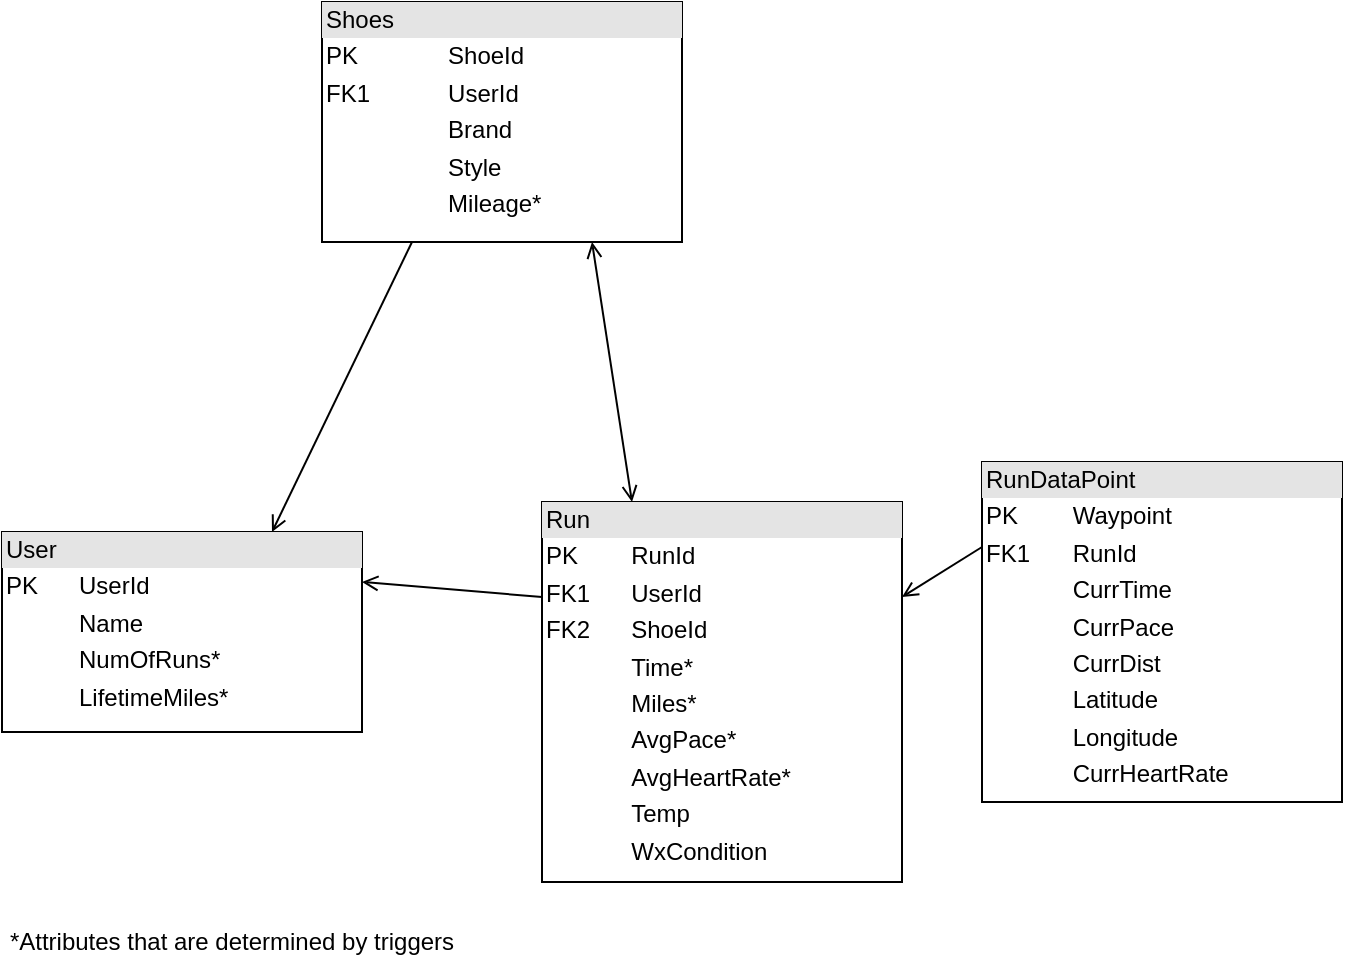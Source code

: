 <mxGraphModel dx="621" dy="647" grid="1" gridSize="10" guides="1" tooltips="1" connect="1" arrows="1" fold="1" page="1" pageScale="1" pageWidth="850" pageHeight="1100" background="#ffffff"><root><mxCell id="0"/><mxCell id="1" parent="0"/><mxCell id="5" value="&lt;div style=&quot;box-sizing: border-box ; width: 100% ; background: #e4e4e4 ; padding: 2px&quot;&gt;User&lt;/div&gt;&lt;table style=&quot;width: 100% ; font-size: 1em&quot; cellpadding=&quot;2&quot; cellspacing=&quot;0&quot;&gt;&lt;tbody&gt;&lt;tr&gt;&lt;td&gt;PK&lt;/td&gt;&lt;td&gt;UserId&lt;/td&gt;&lt;/tr&gt;&lt;tr&gt;&lt;td&gt;&lt;br&gt;&lt;/td&gt;&lt;td&gt;Name&lt;/td&gt;&lt;/tr&gt;&lt;tr&gt;&lt;td&gt;&lt;/td&gt;&lt;td&gt;NumOfRuns*&lt;br&gt;&lt;/td&gt;&lt;/tr&gt;&lt;tr&gt;&lt;td&gt;&lt;br&gt;&lt;/td&gt;&lt;td&gt;LifetimeMiles*&lt;/td&gt;&lt;/tr&gt;&lt;/tbody&gt;&lt;/table&gt;&lt;br&gt;" style="verticalAlign=top;align=left;overflow=fill;html=1;fillColor=#ffffff;" parent="1" vertex="1"><mxGeometry x="80" y="395" width="180" height="100" as="geometry"/></mxCell><mxCell id="6" value="&lt;div style=&quot;box-sizing: border-box ; width: 100% ; background: #e4e4e4 ; padding: 2px&quot;&gt;Run&lt;/div&gt;&lt;table style=&quot;width: 100% ; font-size: 1em&quot; cellpadding=&quot;2&quot; cellspacing=&quot;0&quot;&gt;&lt;tbody&gt;&lt;tr&gt;&lt;td&gt;PK&lt;/td&gt;&lt;td&gt;RunId&lt;/td&gt;&lt;/tr&gt;&lt;tr&gt;&lt;td&gt;FK1&lt;/td&gt;&lt;td&gt;UserId&lt;/td&gt;&lt;/tr&gt;&lt;tr&gt;&lt;td&gt;FK2&lt;/td&gt;&lt;td&gt;ShoeId&lt;/td&gt;&lt;/tr&gt;&lt;tr&gt;&lt;td&gt;&lt;/td&gt;&lt;td&gt;Time*&lt;br&gt;&lt;/td&gt;&lt;/tr&gt;&lt;tr&gt;&lt;td&gt;&lt;br&gt;&lt;/td&gt;&lt;td&gt;Miles*&lt;/td&gt;&lt;/tr&gt;&lt;tr&gt;&lt;td&gt;&lt;br&gt;&lt;/td&gt;&lt;td&gt;AvgPace*&lt;/td&gt;&lt;/tr&gt;&lt;tr&gt;&lt;td&gt;&lt;br&gt;&lt;/td&gt;&lt;td&gt;AvgHeartRate*&lt;/td&gt;&lt;/tr&gt;&lt;tr&gt;&lt;td&gt;&lt;br&gt;&lt;/td&gt;&lt;td&gt;Temp&lt;/td&gt;&lt;/tr&gt;&lt;tr&gt;&lt;td&gt;&lt;br&gt;&lt;/td&gt;&lt;td&gt;WxCondition&lt;/td&gt;&lt;/tr&gt;&lt;/tbody&gt;&lt;/table&gt;&lt;br&gt;" style="verticalAlign=top;align=left;overflow=fill;html=1;fillColor=#ffffff;" parent="1" vertex="1"><mxGeometry x="350" y="380" width="180" height="190" as="geometry"/></mxCell><mxCell id="7" value="" style="endArrow=none;startArrow=open;html=1;exitX=1;exitY=0.25;entryX=0;entryY=0.25;startFill=0;endFill=0;targetPerimeterSpacing=7;sourcePerimeterSpacing=9;" parent="1" source="5" target="6" edge="1"><mxGeometry width="50" height="50" relative="1" as="geometry"><mxPoint x="410" y="280" as="sourcePoint"/><mxPoint x="460" y="230" as="targetPoint"/></mxGeometry></mxCell><mxCell id="9" value="&lt;div style=&quot;box-sizing: border-box ; width: 100% ; background: #e4e4e4 ; padding: 2px&quot;&gt;RunDataPoint&lt;/div&gt;&lt;table style=&quot;width: 100% ; font-size: 1em&quot; cellpadding=&quot;2&quot; cellspacing=&quot;0&quot;&gt;&lt;tbody&gt;&lt;tr&gt;&lt;td&gt;PK&lt;/td&gt;&lt;td&gt;Waypoint&lt;/td&gt;&lt;/tr&gt;&lt;tr&gt;&lt;td&gt;FK1&lt;/td&gt;&lt;td&gt;RunId&lt;/td&gt;&lt;/tr&gt;&lt;tr&gt;&lt;td&gt;&lt;/td&gt;&lt;td&gt;CurrTime&lt;br&gt;&lt;/td&gt;&lt;/tr&gt;&lt;tr&gt;&lt;td&gt;&lt;br&gt;&lt;/td&gt;&lt;td&gt;CurrPace&lt;/td&gt;&lt;/tr&gt;&lt;tr&gt;&lt;td&gt;&lt;br&gt;&lt;/td&gt;&lt;td&gt;CurrDist&lt;/td&gt;&lt;/tr&gt;&lt;tr&gt;&lt;td&gt;&lt;br&gt;&lt;/td&gt;&lt;td&gt;Latitude&lt;/td&gt;&lt;/tr&gt;&lt;tr&gt;&lt;td&gt;&lt;br&gt;&lt;/td&gt;&lt;td&gt;Longitude&lt;/td&gt;&lt;/tr&gt;&lt;tr&gt;&lt;td&gt;&lt;br&gt;&lt;/td&gt;&lt;td&gt;CurrHeartRate&lt;/td&gt;&lt;/tr&gt;&lt;/tbody&gt;&lt;/table&gt;&lt;br&gt;" style="verticalAlign=top;align=left;overflow=fill;html=1;fillColor=#ffffff;" parent="1" vertex="1"><mxGeometry x="570" y="360" width="180" height="170" as="geometry"/></mxCell><mxCell id="10" value="" style="endArrow=none;html=1;exitX=1;exitY=0.25;entryX=0;entryY=0.25;startArrow=open;startFill=0;" parent="1" source="6" target="9" edge="1"><mxGeometry width="50" height="50" relative="1" as="geometry"><mxPoint x="500" y="330" as="sourcePoint"/><mxPoint x="550" y="280" as="targetPoint"/></mxGeometry></mxCell><mxCell id="11" value="&lt;div style=&quot;box-sizing: border-box ; width: 100% ; background: #e4e4e4 ; padding: 2px&quot;&gt;Shoes&lt;/div&gt;&lt;table style=&quot;width: 100% ; font-size: 1em&quot; cellpadding=&quot;2&quot; cellspacing=&quot;0&quot;&gt;&lt;tbody&gt;&lt;tr&gt;&lt;td&gt;PK&lt;/td&gt;&lt;td&gt;ShoeId&lt;/td&gt;&lt;/tr&gt;&lt;tr&gt;&lt;td&gt;FK1&lt;/td&gt;&lt;td&gt;UserId&lt;/td&gt;&lt;/tr&gt;&lt;tr&gt;&lt;td&gt;&lt;br&gt;&lt;/td&gt;&lt;td&gt;Brand&lt;/td&gt;&lt;/tr&gt;&lt;tr&gt;&lt;td&gt;&lt;/td&gt;&lt;td&gt;Style&lt;br&gt;&lt;/td&gt;&lt;/tr&gt;&lt;tr&gt;&lt;td&gt;&lt;br&gt;&lt;/td&gt;&lt;td&gt;Mileage*&lt;/td&gt;&lt;/tr&gt;&lt;/tbody&gt;&lt;/table&gt;&lt;br&gt;" style="verticalAlign=top;align=left;overflow=fill;html=1;fillColor=#ffffff;" parent="1" vertex="1"><mxGeometry x="240" y="130" width="180" height="120" as="geometry"/></mxCell><mxCell id="12" value="" style="endArrow=none;html=1;entryX=0.25;entryY=1;exitX=0.75;exitY=0;endFill=0;startArrow=open;startFill=0;" parent="1" source="5" target="11" edge="1"><mxGeometry width="50" height="50" relative="1" as="geometry"><mxPoint x="195" y="350" as="sourcePoint"/><mxPoint x="245" y="300" as="targetPoint"/></mxGeometry></mxCell><mxCell id="13" value="" style="endArrow=open;html=1;exitX=0.25;exitY=0;startArrow=open;startFill=0;endFill=0;" parent="1" source="6" edge="1"><mxGeometry width="50" height="50" relative="1" as="geometry"><mxPoint x="310" y="340" as="sourcePoint"/><mxPoint x="375" y="250" as="targetPoint"/></mxGeometry></mxCell><mxCell id="14" value="*Attributes that are determined by triggers" style="text;html=1;strokeColor=none;fillColor=none;align=center;verticalAlign=middle;whiteSpace=wrap;rounded=0;" vertex="1" parent="1"><mxGeometry x="80" y="590" width="230" height="20" as="geometry"/></mxCell></root></mxGraphModel>